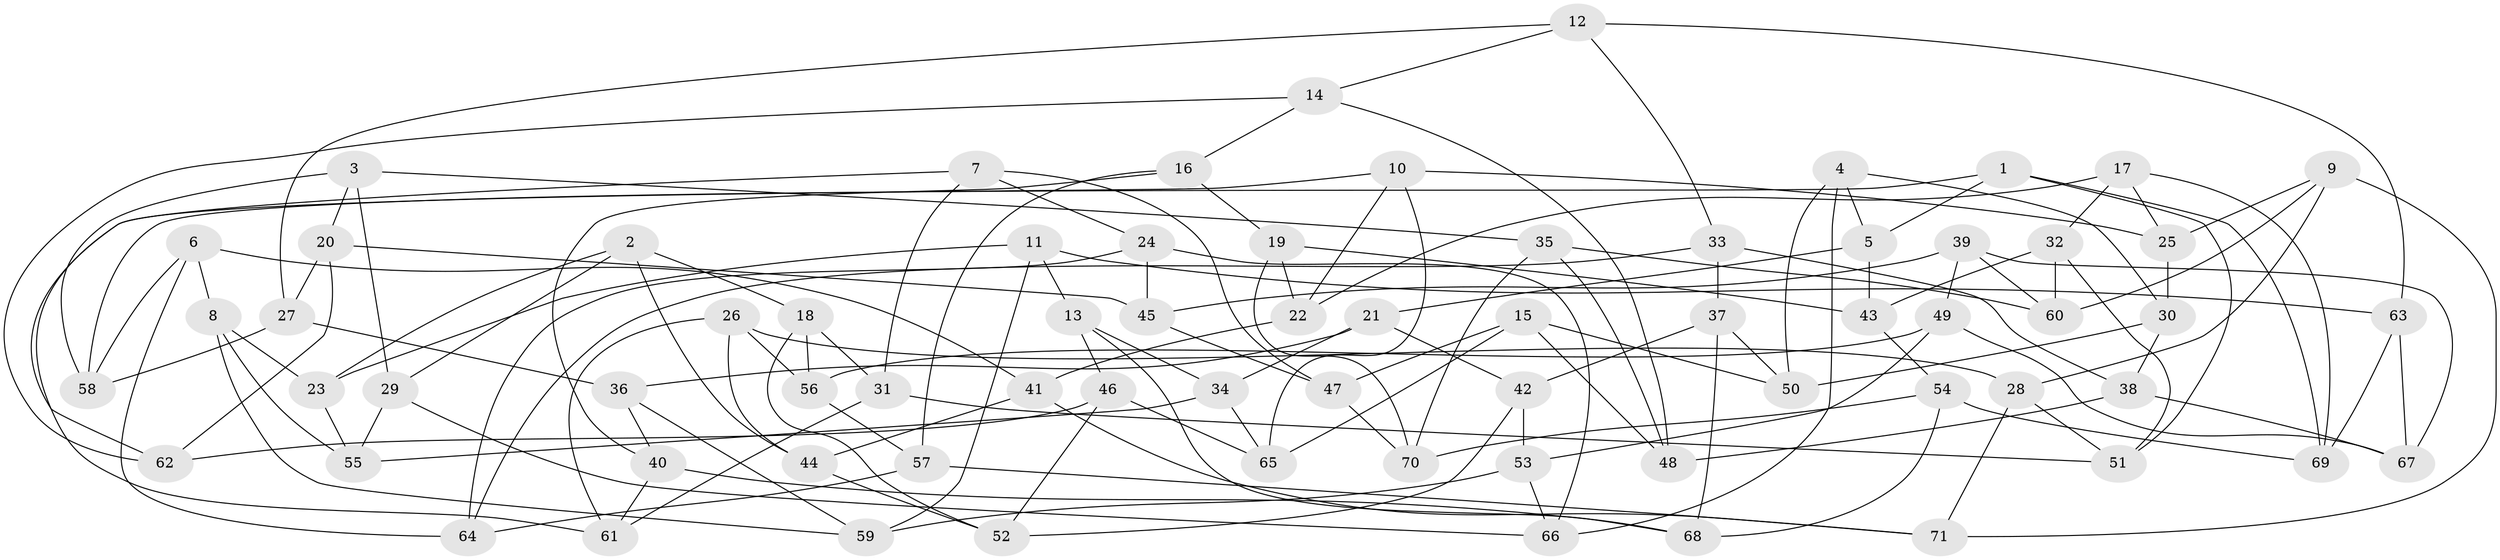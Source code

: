 // Generated by graph-tools (version 1.1) at 2025/50/03/09/25 03:50:50]
// undirected, 71 vertices, 142 edges
graph export_dot {
graph [start="1"]
  node [color=gray90,style=filled];
  1;
  2;
  3;
  4;
  5;
  6;
  7;
  8;
  9;
  10;
  11;
  12;
  13;
  14;
  15;
  16;
  17;
  18;
  19;
  20;
  21;
  22;
  23;
  24;
  25;
  26;
  27;
  28;
  29;
  30;
  31;
  32;
  33;
  34;
  35;
  36;
  37;
  38;
  39;
  40;
  41;
  42;
  43;
  44;
  45;
  46;
  47;
  48;
  49;
  50;
  51;
  52;
  53;
  54;
  55;
  56;
  57;
  58;
  59;
  60;
  61;
  62;
  63;
  64;
  65;
  66;
  67;
  68;
  69;
  70;
  71;
  1 -- 58;
  1 -- 5;
  1 -- 69;
  1 -- 51;
  2 -- 29;
  2 -- 18;
  2 -- 23;
  2 -- 44;
  3 -- 58;
  3 -- 20;
  3 -- 35;
  3 -- 29;
  4 -- 5;
  4 -- 50;
  4 -- 66;
  4 -- 30;
  5 -- 43;
  5 -- 21;
  6 -- 58;
  6 -- 41;
  6 -- 64;
  6 -- 8;
  7 -- 31;
  7 -- 47;
  7 -- 62;
  7 -- 24;
  8 -- 55;
  8 -- 23;
  8 -- 59;
  9 -- 25;
  9 -- 28;
  9 -- 71;
  9 -- 60;
  10 -- 22;
  10 -- 61;
  10 -- 25;
  10 -- 65;
  11 -- 23;
  11 -- 13;
  11 -- 59;
  11 -- 63;
  12 -- 63;
  12 -- 33;
  12 -- 27;
  12 -- 14;
  13 -- 68;
  13 -- 34;
  13 -- 46;
  14 -- 62;
  14 -- 16;
  14 -- 48;
  15 -- 50;
  15 -- 48;
  15 -- 47;
  15 -- 65;
  16 -- 40;
  16 -- 57;
  16 -- 19;
  17 -- 25;
  17 -- 22;
  17 -- 32;
  17 -- 69;
  18 -- 56;
  18 -- 31;
  18 -- 52;
  19 -- 43;
  19 -- 22;
  19 -- 70;
  20 -- 62;
  20 -- 45;
  20 -- 27;
  21 -- 34;
  21 -- 36;
  21 -- 42;
  22 -- 41;
  23 -- 55;
  24 -- 66;
  24 -- 45;
  24 -- 64;
  25 -- 30;
  26 -- 28;
  26 -- 56;
  26 -- 44;
  26 -- 61;
  27 -- 36;
  27 -- 58;
  28 -- 71;
  28 -- 51;
  29 -- 66;
  29 -- 55;
  30 -- 50;
  30 -- 38;
  31 -- 61;
  31 -- 51;
  32 -- 51;
  32 -- 43;
  32 -- 60;
  33 -- 64;
  33 -- 37;
  33 -- 38;
  34 -- 65;
  34 -- 55;
  35 -- 48;
  35 -- 70;
  35 -- 60;
  36 -- 59;
  36 -- 40;
  37 -- 68;
  37 -- 50;
  37 -- 42;
  38 -- 67;
  38 -- 48;
  39 -- 67;
  39 -- 60;
  39 -- 45;
  39 -- 49;
  40 -- 68;
  40 -- 61;
  41 -- 71;
  41 -- 44;
  42 -- 52;
  42 -- 53;
  43 -- 54;
  44 -- 52;
  45 -- 47;
  46 -- 62;
  46 -- 65;
  46 -- 52;
  47 -- 70;
  49 -- 56;
  49 -- 67;
  49 -- 53;
  53 -- 66;
  53 -- 59;
  54 -- 69;
  54 -- 68;
  54 -- 70;
  56 -- 57;
  57 -- 71;
  57 -- 64;
  63 -- 67;
  63 -- 69;
}
